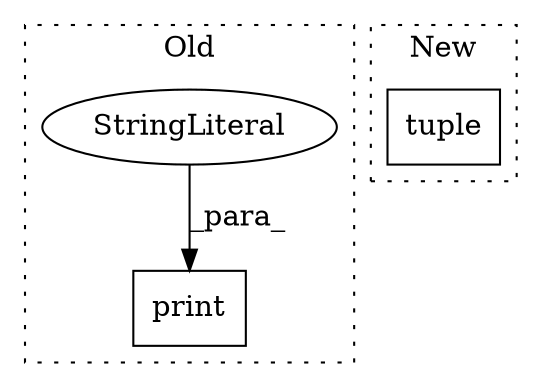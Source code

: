 digraph G {
subgraph cluster0 {
1 [label="print" a="32" s="896,919" l="6,1" shape="box"];
3 [label="StringLiteral" a="45" s="902" l="12" shape="ellipse"];
label = "Old";
style="dotted";
}
subgraph cluster1 {
2 [label="tuple" a="32" s="1332,1350" l="6,1" shape="box"];
label = "New";
style="dotted";
}
3 -> 1 [label="_para_"];
}